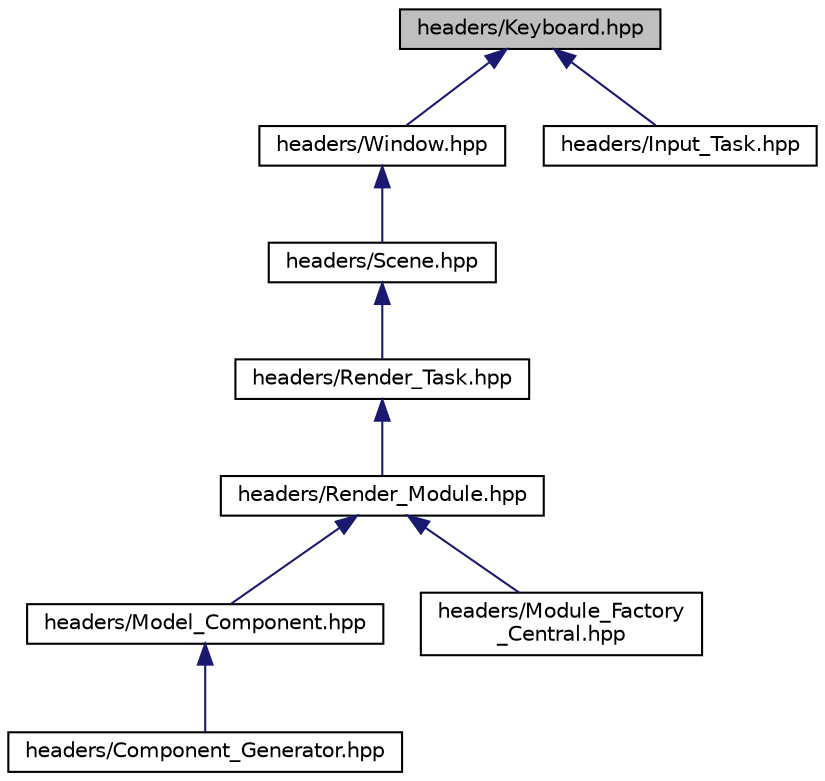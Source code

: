 digraph "headers/Keyboard.hpp"
{
 // LATEX_PDF_SIZE
  edge [fontname="Helvetica",fontsize="10",labelfontname="Helvetica",labelfontsize="10"];
  node [fontname="Helvetica",fontsize="10",shape=record];
  Node3 [label="headers/Keyboard.hpp",height=0.2,width=0.4,color="black", fillcolor="grey75", style="filled", fontcolor="black",tooltip=" "];
  Node3 -> Node4 [dir="back",color="midnightblue",fontsize="10",style="solid",fontname="Helvetica"];
  Node4 [label="headers/Window.hpp",height=0.2,width=0.4,color="black", fillcolor="white", style="filled",URL="$de/d0b/_window_8hpp.html",tooltip=" "];
  Node4 -> Node5 [dir="back",color="midnightblue",fontsize="10",style="solid",fontname="Helvetica"];
  Node5 [label="headers/Scene.hpp",height=0.2,width=0.4,color="black", fillcolor="white", style="filled",URL="$d0/d8f/_scene_8hpp.html",tooltip=" "];
  Node5 -> Node6 [dir="back",color="midnightblue",fontsize="10",style="solid",fontname="Helvetica"];
  Node6 [label="headers/Render_Task.hpp",height=0.2,width=0.4,color="black", fillcolor="white", style="filled",URL="$db/df5/_render___task_8hpp.html",tooltip="Task of the render module."];
  Node6 -> Node7 [dir="back",color="midnightblue",fontsize="10",style="solid",fontname="Helvetica"];
  Node7 [label="headers/Render_Module.hpp",height=0.2,width=0.4,color="black", fillcolor="white", style="filled",URL="$de/d59/_render___module_8hpp.html",tooltip="Module of the render type components (model, camera and light). Create components and store the task ..."];
  Node7 -> Node8 [dir="back",color="midnightblue",fontsize="10",style="solid",fontname="Helvetica"];
  Node8 [label="headers/Model_Component.hpp",height=0.2,width=0.4,color="black", fillcolor="white", style="filled",URL="$d0/da4/_model___component_8hpp.html",tooltip="Component that stores a 3d mesh and process it's information and attributes."];
  Node8 -> Node9 [dir="back",color="midnightblue",fontsize="10",style="solid",fontname="Helvetica"];
  Node9 [label="headers/Component_Generator.hpp",height=0.2,width=0.4,color="black", fillcolor="white", style="filled",URL="$d2/de4/_component___generator_8hpp.html",tooltip="Generator of components, store and create components."];
  Node7 -> Node10 [dir="back",color="midnightblue",fontsize="10",style="solid",fontname="Helvetica"];
  Node10 [label="headers/Module_Factory\l_Central.hpp",height=0.2,width=0.4,color="black", fillcolor="white", style="filled",URL="$da/dc1/_module___factory___central_8hpp.html",tooltip="Patch to the problem of auto-registration of static members in cpp files. Registers and stores the mo..."];
  Node3 -> Node11 [dir="back",color="midnightblue",fontsize="10",style="solid",fontname="Helvetica"];
  Node11 [label="headers/Input_Task.hpp",height=0.2,width=0.4,color="black", fillcolor="white", style="filled",URL="$d0/d83/_input___task_8hpp.html",tooltip="Task that process the peripherical state and translate it to engine lenguage."];
}
